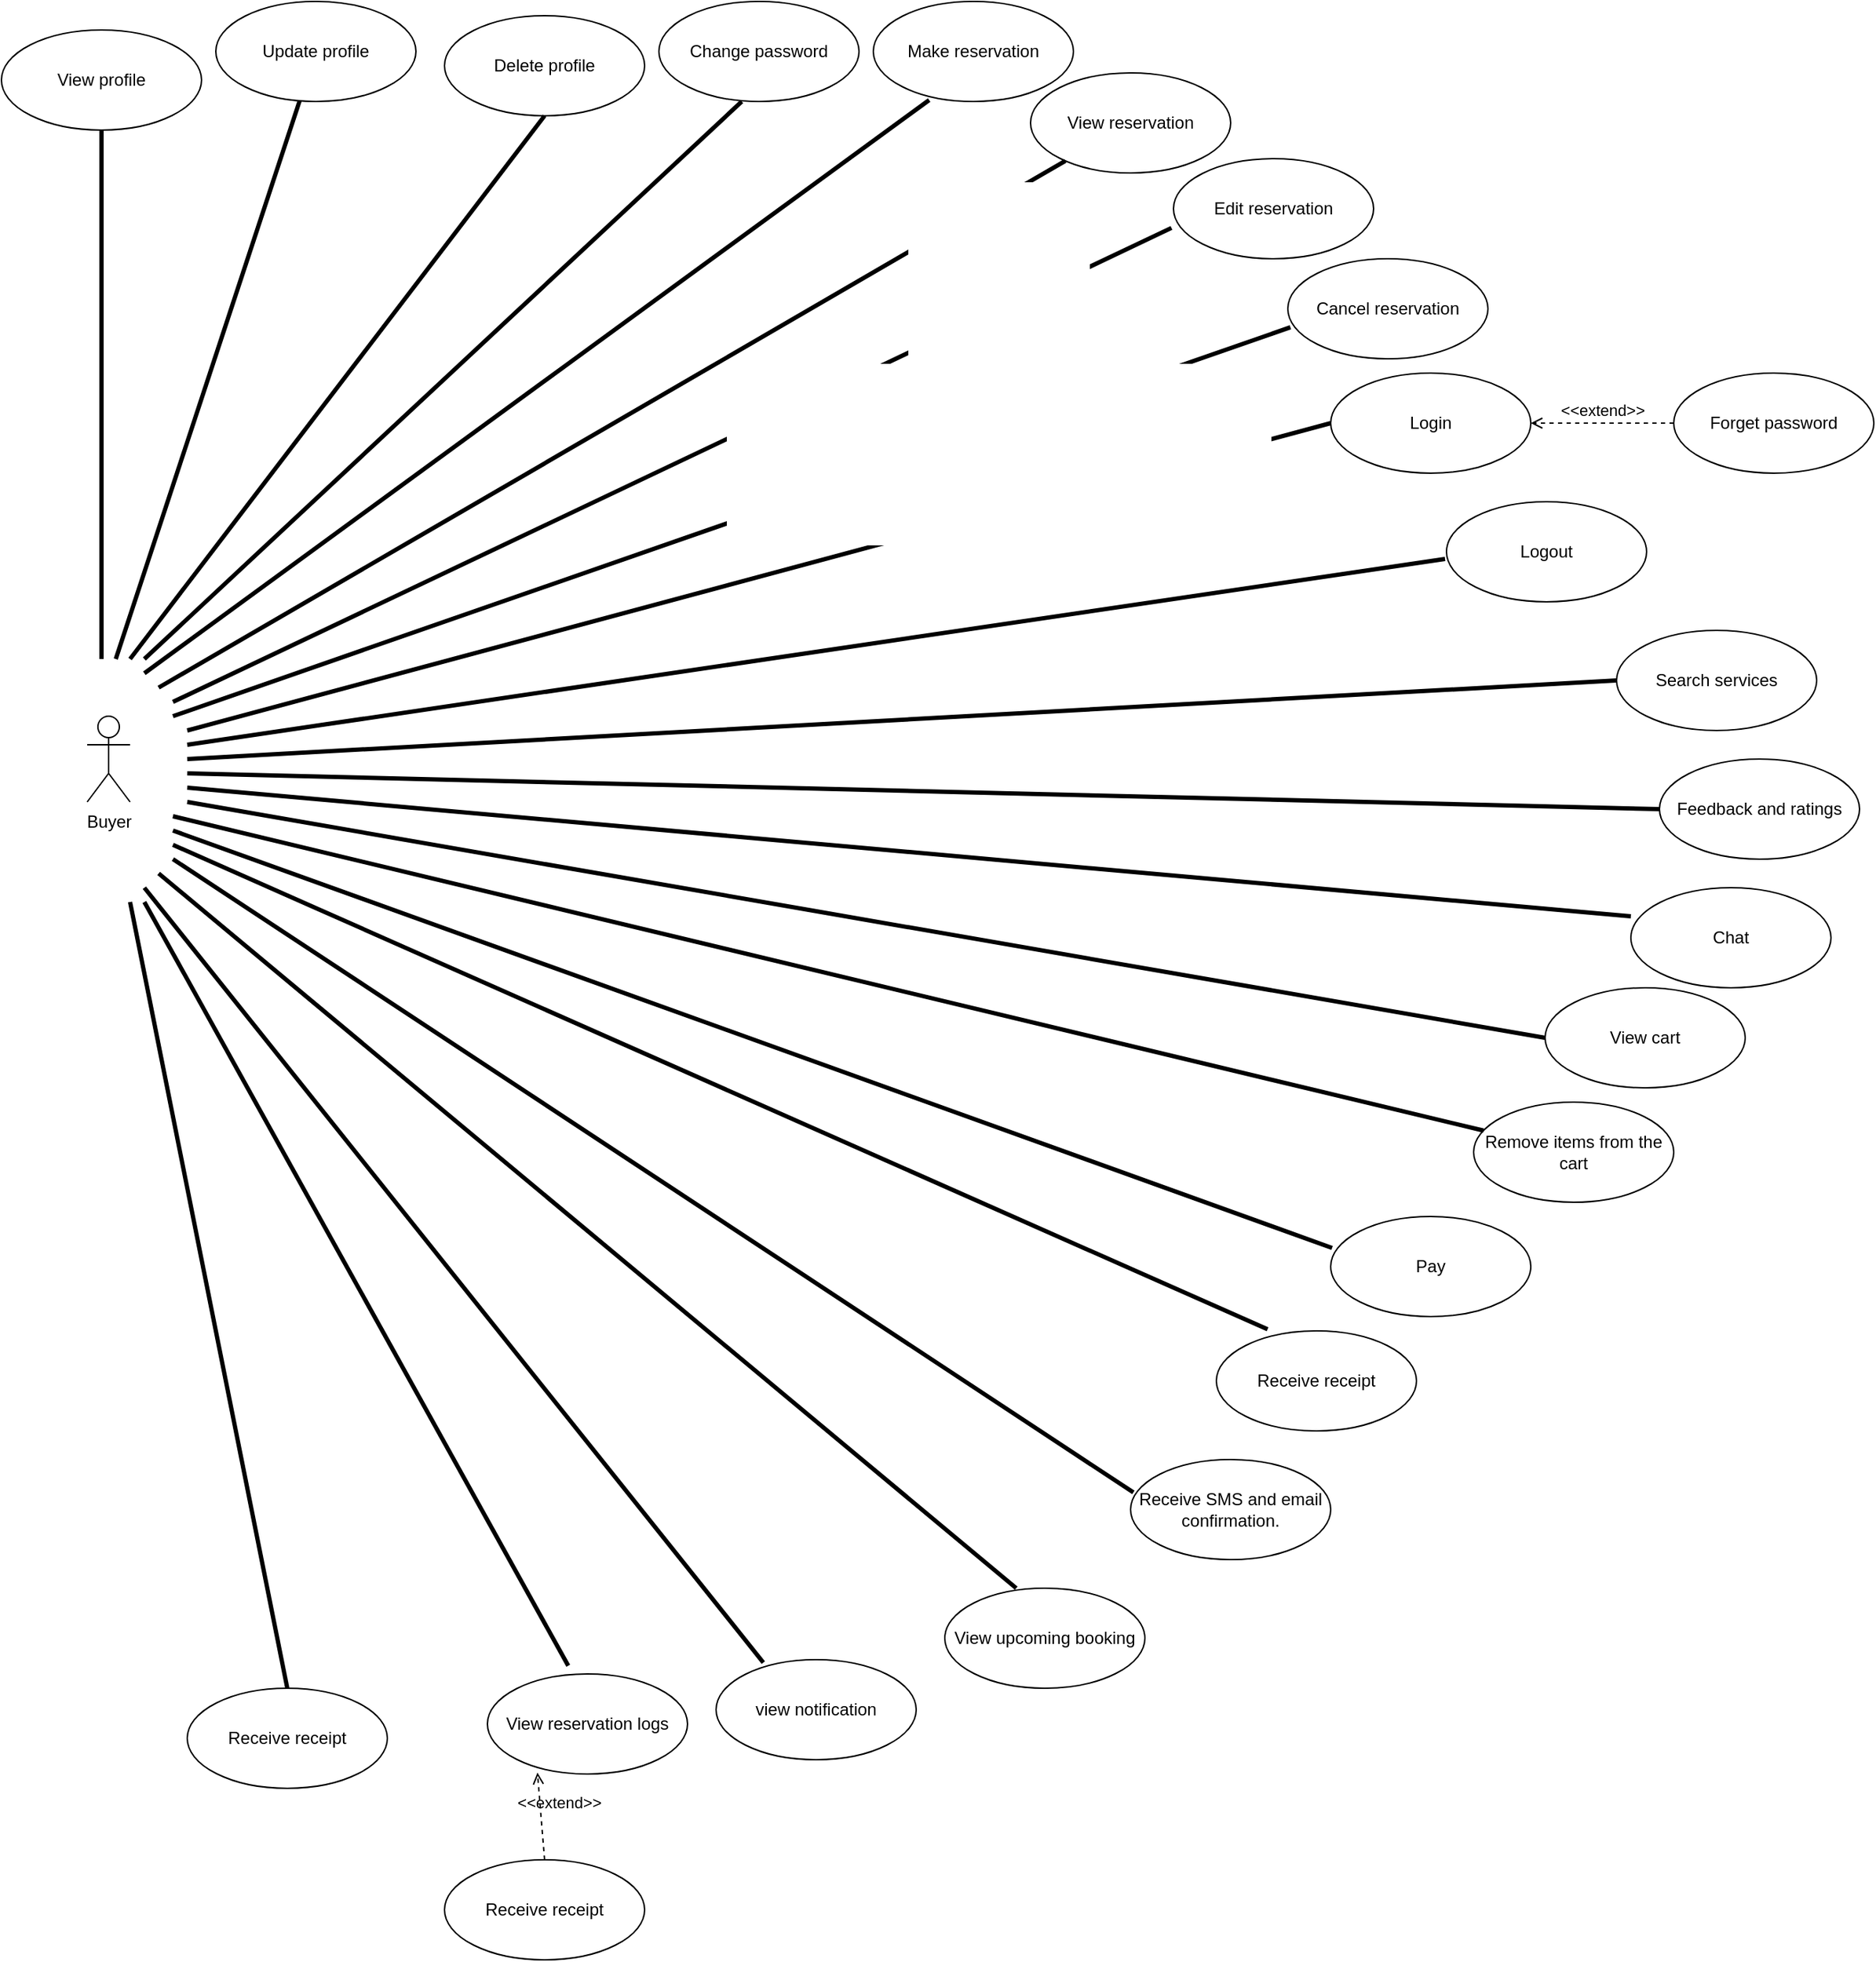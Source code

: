 <mxfile version="21.6.5" type="github">
  <diagram name="Page-1" id="cYzY0TI4jSmoXwNVxTaS">
    <mxGraphModel dx="954" dy="647" grid="1" gridSize="10" guides="1" tooltips="1" connect="1" arrows="1" fold="1" page="1" pageScale="1" pageWidth="1500" pageHeight="1454" math="0" shadow="0">
      <root>
        <mxCell id="0" />
        <mxCell id="1" parent="0" />
        <mxCell id="rHy2-PsUpPD8WBeYGM6z-2" value="Buyer" style="shape=umlActor;verticalLabelPosition=bottom;verticalAlign=top;html=1;" parent="1" vertex="1">
          <mxGeometry x="220" y="510" width="30" height="60" as="geometry" />
        </mxCell>
        <mxCell id="rHy2-PsUpPD8WBeYGM6z-3" value="View profile" style="ellipse;whiteSpace=wrap;html=1;" parent="1" vertex="1">
          <mxGeometry x="160" y="30" width="140" height="70" as="geometry" />
        </mxCell>
        <mxCell id="rHy2-PsUpPD8WBeYGM6z-4" value="Update profile" style="ellipse;whiteSpace=wrap;html=1;" parent="1" vertex="1">
          <mxGeometry x="310" y="10" width="140" height="70" as="geometry" />
        </mxCell>
        <mxCell id="rHy2-PsUpPD8WBeYGM6z-5" value="Delete profile" style="ellipse;whiteSpace=wrap;html=1;" parent="1" vertex="1">
          <mxGeometry x="470" y="20" width="140" height="70" as="geometry" />
        </mxCell>
        <mxCell id="rHy2-PsUpPD8WBeYGM6z-6" value="Make reservation" style="ellipse;whiteSpace=wrap;html=1;" parent="1" vertex="1">
          <mxGeometry x="770" y="10" width="140" height="70" as="geometry" />
        </mxCell>
        <mxCell id="rHy2-PsUpPD8WBeYGM6z-7" value="View upcoming booking" style="ellipse;whiteSpace=wrap;html=1;" parent="1" vertex="1">
          <mxGeometry x="820" y="1120" width="140" height="70" as="geometry" />
        </mxCell>
        <mxCell id="rHy2-PsUpPD8WBeYGM6z-8" value="Cancel reservation" style="ellipse;whiteSpace=wrap;html=1;" parent="1" vertex="1">
          <mxGeometry x="1060" y="190" width="140" height="70" as="geometry" />
        </mxCell>
        <mxCell id="rHy2-PsUpPD8WBeYGM6z-9" value="View reservation" style="ellipse;whiteSpace=wrap;html=1;" parent="1" vertex="1">
          <mxGeometry x="880" y="60" width="140" height="70" as="geometry" />
        </mxCell>
        <mxCell id="rHy2-PsUpPD8WBeYGM6z-10" value="Edit reservation" style="ellipse;whiteSpace=wrap;html=1;" parent="1" vertex="1">
          <mxGeometry x="980" y="120" width="140" height="70" as="geometry" />
        </mxCell>
        <mxCell id="rHy2-PsUpPD8WBeYGM6z-11" value="Search services&lt;br&gt;" style="ellipse;whiteSpace=wrap;html=1;" parent="1" vertex="1">
          <mxGeometry x="1290" y="450" width="140" height="70" as="geometry" />
        </mxCell>
        <mxCell id="rHy2-PsUpPD8WBeYGM6z-12" value="View reservation logs" style="ellipse;whiteSpace=wrap;html=1;" parent="1" vertex="1">
          <mxGeometry x="500" y="1180" width="140" height="70" as="geometry" />
        </mxCell>
        <mxCell id="rHy2-PsUpPD8WBeYGM6z-14" value="Pay" style="ellipse;whiteSpace=wrap;html=1;" parent="1" vertex="1">
          <mxGeometry x="1090" y="860" width="140" height="70" as="geometry" />
        </mxCell>
        <mxCell id="rHy2-PsUpPD8WBeYGM6z-15" value="view notification&lt;br&gt;" style="ellipse;whiteSpace=wrap;html=1;" parent="1" vertex="1">
          <mxGeometry x="660" y="1170" width="140" height="70" as="geometry" />
        </mxCell>
        <mxCell id="rHy2-PsUpPD8WBeYGM6z-16" value="Feedback and ratings&lt;br&gt;" style="ellipse;whiteSpace=wrap;html=1;" parent="1" vertex="1">
          <mxGeometry x="1320" y="540" width="140" height="70" as="geometry" />
        </mxCell>
        <mxCell id="rHy2-PsUpPD8WBeYGM6z-18" value="Logout" style="ellipse;whiteSpace=wrap;html=1;" parent="1" vertex="1">
          <mxGeometry x="1171" y="360" width="140" height="70" as="geometry" />
        </mxCell>
        <mxCell id="rHy2-PsUpPD8WBeYGM6z-19" value="Chat" style="ellipse;whiteSpace=wrap;html=1;" parent="1" vertex="1">
          <mxGeometry x="1300" y="630" width="140" height="70" as="geometry" />
        </mxCell>
        <mxCell id="rHy2-PsUpPD8WBeYGM6z-20" value="Login" style="ellipse;whiteSpace=wrap;html=1;" parent="1" vertex="1">
          <mxGeometry x="1090" y="270" width="140" height="70" as="geometry" />
        </mxCell>
        <mxCell id="rHy2-PsUpPD8WBeYGM6z-26" value="Forget password&lt;br&gt;" style="ellipse;whiteSpace=wrap;html=1;" parent="1" vertex="1">
          <mxGeometry x="1330" y="270" width="140" height="70" as="geometry" />
        </mxCell>
        <mxCell id="rHy2-PsUpPD8WBeYGM6z-29" value="Receive receipt&lt;br&gt;" style="ellipse;whiteSpace=wrap;html=1;" parent="1" vertex="1">
          <mxGeometry x="1010" y="940" width="140" height="70" as="geometry" />
        </mxCell>
        <mxCell id="rHy2-PsUpPD8WBeYGM6z-30" value="View cart" style="ellipse;whiteSpace=wrap;html=1;" parent="1" vertex="1">
          <mxGeometry x="1240" y="700" width="140" height="70" as="geometry" />
        </mxCell>
        <mxCell id="rHy2-PsUpPD8WBeYGM6z-33" value="Remove items from the cart" style="ellipse;whiteSpace=wrap;html=1;" parent="1" vertex="1">
          <mxGeometry x="1190" y="780" width="140" height="70" as="geometry" />
        </mxCell>
        <mxCell id="rHy2-PsUpPD8WBeYGM6z-47" value="" style="endArrow=none;startArrow=none;endFill=0;startFill=0;endSize=8;html=1;verticalAlign=bottom;labelBackgroundColor=none;strokeWidth=3;rounded=0;entryX=0.5;entryY=1;entryDx=0;entryDy=0;" parent="1" target="rHy2-PsUpPD8WBeYGM6z-3" edge="1">
          <mxGeometry width="160" relative="1" as="geometry">
            <mxPoint x="230" y="470" as="sourcePoint" />
            <mxPoint x="350" y="304.47" as="targetPoint" />
          </mxGeometry>
        </mxCell>
        <mxCell id="rHy2-PsUpPD8WBeYGM6z-48" value="" style="endArrow=none;startArrow=none;endFill=0;startFill=0;endSize=8;html=1;verticalAlign=bottom;labelBackgroundColor=none;strokeWidth=3;rounded=0;" parent="1" target="rHy2-PsUpPD8WBeYGM6z-4" edge="1">
          <mxGeometry width="160" relative="1" as="geometry">
            <mxPoint x="240" y="470" as="sourcePoint" />
            <mxPoint x="410" y="80" as="targetPoint" />
          </mxGeometry>
        </mxCell>
        <mxCell id="rHy2-PsUpPD8WBeYGM6z-50" value="" style="endArrow=none;startArrow=none;endFill=0;startFill=0;endSize=8;html=1;verticalAlign=bottom;labelBackgroundColor=none;strokeWidth=3;rounded=0;entryX=0.5;entryY=1;entryDx=0;entryDy=0;" parent="1" target="rHy2-PsUpPD8WBeYGM6z-5" edge="1">
          <mxGeometry width="160" relative="1" as="geometry">
            <mxPoint x="250" y="470" as="sourcePoint" />
            <mxPoint x="710" y="320" as="targetPoint" />
          </mxGeometry>
        </mxCell>
        <mxCell id="rHy2-PsUpPD8WBeYGM6z-51" value="" style="endArrow=none;startArrow=none;endFill=0;startFill=0;endSize=8;html=1;verticalAlign=bottom;labelBackgroundColor=none;strokeWidth=3;rounded=0;entryX=0.279;entryY=0.986;entryDx=0;entryDy=0;entryPerimeter=0;" parent="1" edge="1" target="rHy2-PsUpPD8WBeYGM6z-6">
          <mxGeometry width="160" relative="1" as="geometry">
            <mxPoint x="260" y="480" as="sourcePoint" />
            <mxPoint x="720" y="80" as="targetPoint" />
          </mxGeometry>
        </mxCell>
        <mxCell id="rHy2-PsUpPD8WBeYGM6z-52" value="" style="endArrow=none;startArrow=none;endFill=0;startFill=0;endSize=8;html=1;verticalAlign=bottom;labelBackgroundColor=none;strokeWidth=3;rounded=0;" parent="1" target="rHy2-PsUpPD8WBeYGM6z-9" edge="1">
          <mxGeometry width="160" relative="1" as="geometry">
            <mxPoint x="270" y="490" as="sourcePoint" />
            <mxPoint x="710" y="320" as="targetPoint" />
          </mxGeometry>
        </mxCell>
        <mxCell id="rHy2-PsUpPD8WBeYGM6z-53" value="" style="endArrow=none;startArrow=none;endFill=0;startFill=0;endSize=8;html=1;verticalAlign=bottom;labelBackgroundColor=none;strokeWidth=3;rounded=0;entryX=-0.01;entryY=0.692;entryDx=0;entryDy=0;entryPerimeter=0;" parent="1" target="rHy2-PsUpPD8WBeYGM6z-10" edge="1">
          <mxGeometry width="160" relative="1" as="geometry">
            <mxPoint x="280" y="500" as="sourcePoint" />
            <mxPoint x="710" y="320" as="targetPoint" />
          </mxGeometry>
        </mxCell>
        <mxCell id="rHy2-PsUpPD8WBeYGM6z-54" value="" style="endArrow=none;startArrow=none;endFill=0;startFill=0;endSize=8;html=1;verticalAlign=bottom;labelBackgroundColor=none;strokeWidth=3;rounded=0;entryX=0.013;entryY=0.685;entryDx=0;entryDy=0;entryPerimeter=0;" parent="1" target="rHy2-PsUpPD8WBeYGM6z-8" edge="1">
          <mxGeometry width="160" relative="1" as="geometry">
            <mxPoint x="280" y="510" as="sourcePoint" />
            <mxPoint x="780" y="450" as="targetPoint" />
          </mxGeometry>
        </mxCell>
        <mxCell id="rHy2-PsUpPD8WBeYGM6z-55" value="" style="endArrow=none;startArrow=none;endFill=0;startFill=0;endSize=8;html=1;verticalAlign=bottom;labelBackgroundColor=none;strokeWidth=3;rounded=0;entryX=0;entryY=0.5;entryDx=0;entryDy=0;" parent="1" target="rHy2-PsUpPD8WBeYGM6z-20" edge="1">
          <mxGeometry width="160" relative="1" as="geometry">
            <mxPoint x="290" y="520" as="sourcePoint" />
            <mxPoint x="780" y="490" as="targetPoint" />
          </mxGeometry>
        </mxCell>
        <mxCell id="rHy2-PsUpPD8WBeYGM6z-56" value="" style="endArrow=none;startArrow=none;endFill=0;startFill=0;endSize=8;html=1;verticalAlign=bottom;labelBackgroundColor=none;strokeWidth=3;rounded=0;" parent="1" edge="1">
          <mxGeometry width="160" relative="1" as="geometry">
            <mxPoint x="290" y="530" as="sourcePoint" />
            <mxPoint x="1170" y="400" as="targetPoint" />
          </mxGeometry>
        </mxCell>
        <mxCell id="rHy2-PsUpPD8WBeYGM6z-57" value="" style="endArrow=none;startArrow=none;endFill=0;startFill=0;endSize=8;html=1;verticalAlign=bottom;labelBackgroundColor=none;strokeWidth=3;rounded=0;entryX=0;entryY=0.5;entryDx=0;entryDy=0;" parent="1" target="rHy2-PsUpPD8WBeYGM6z-11" edge="1">
          <mxGeometry width="160" relative="1" as="geometry">
            <mxPoint x="290" y="540" as="sourcePoint" />
            <mxPoint x="920" y="600" as="targetPoint" />
          </mxGeometry>
        </mxCell>
        <mxCell id="rHy2-PsUpPD8WBeYGM6z-58" value="" style="endArrow=none;startArrow=none;endFill=0;startFill=0;endSize=8;html=1;verticalAlign=bottom;labelBackgroundColor=none;strokeWidth=3;rounded=0;entryX=0;entryY=0.5;entryDx=0;entryDy=0;" parent="1" target="rHy2-PsUpPD8WBeYGM6z-16" edge="1">
          <mxGeometry width="160" relative="1" as="geometry">
            <mxPoint x="290" y="550" as="sourcePoint" />
            <mxPoint x="920" y="600" as="targetPoint" />
          </mxGeometry>
        </mxCell>
        <mxCell id="rHy2-PsUpPD8WBeYGM6z-60" value="" style="endArrow=none;startArrow=none;endFill=0;startFill=0;endSize=8;html=1;verticalAlign=bottom;labelBackgroundColor=none;strokeWidth=3;rounded=0;entryX=0;entryY=0.286;entryDx=0;entryDy=0;entryPerimeter=0;" parent="1" target="rHy2-PsUpPD8WBeYGM6z-19" edge="1">
          <mxGeometry width="160" relative="1" as="geometry">
            <mxPoint x="290" y="560" as="sourcePoint" />
            <mxPoint x="920" y="610" as="targetPoint" />
          </mxGeometry>
        </mxCell>
        <mxCell id="rHy2-PsUpPD8WBeYGM6z-61" value="" style="endArrow=none;startArrow=none;endFill=0;startFill=0;endSize=8;html=1;verticalAlign=bottom;labelBackgroundColor=none;strokeWidth=3;rounded=0;entryX=0;entryY=0.5;entryDx=0;entryDy=0;" parent="1" edge="1" target="rHy2-PsUpPD8WBeYGM6z-30">
          <mxGeometry width="160" relative="1" as="geometry">
            <mxPoint x="290" y="570" as="sourcePoint" />
            <mxPoint x="1180" y="860" as="targetPoint" />
          </mxGeometry>
        </mxCell>
        <mxCell id="rHy2-PsUpPD8WBeYGM6z-63" value="" style="endArrow=none;startArrow=none;endFill=0;startFill=0;endSize=8;html=1;verticalAlign=bottom;labelBackgroundColor=none;strokeWidth=3;rounded=0;entryX=0.404;entryY=-0.082;entryDx=0;entryDy=0;entryPerimeter=0;" parent="1" target="rHy2-PsUpPD8WBeYGM6z-12" edge="1">
          <mxGeometry width="160" relative="1" as="geometry">
            <mxPoint x="260" y="640" as="sourcePoint" />
            <mxPoint x="920" y="780" as="targetPoint" />
          </mxGeometry>
        </mxCell>
        <mxCell id="rHy2-PsUpPD8WBeYGM6z-64" value="" style="endArrow=none;startArrow=none;endFill=0;startFill=0;endSize=8;html=1;verticalAlign=bottom;labelBackgroundColor=none;strokeWidth=3;rounded=0;entryX=0.256;entryY=-0.016;entryDx=0;entryDy=0;entryPerimeter=0;" parent="1" target="rHy2-PsUpPD8WBeYGM6z-29" edge="1">
          <mxGeometry width="160" relative="1" as="geometry">
            <mxPoint x="280" y="600" as="sourcePoint" />
            <mxPoint x="920" y="780" as="targetPoint" />
          </mxGeometry>
        </mxCell>
        <mxCell id="rHy2-PsUpPD8WBeYGM6z-65" value="" style="endArrow=none;startArrow=none;endFill=0;startFill=0;endSize=8;html=1;verticalAlign=bottom;labelBackgroundColor=none;strokeWidth=3;rounded=0;entryX=0.236;entryY=0.029;entryDx=0;entryDy=0;entryPerimeter=0;" parent="1" edge="1" target="rHy2-PsUpPD8WBeYGM6z-15">
          <mxGeometry width="160" relative="1" as="geometry">
            <mxPoint x="260" y="630" as="sourcePoint" />
            <mxPoint x="620" y="1180" as="targetPoint" />
          </mxGeometry>
        </mxCell>
        <mxCell id="rHy2-PsUpPD8WBeYGM6z-66" value="" style="endArrow=none;startArrow=none;endFill=0;startFill=0;endSize=8;html=1;verticalAlign=bottom;labelBackgroundColor=none;strokeWidth=3;rounded=0;entryX=0.357;entryY=0;entryDx=0;entryDy=0;entryPerimeter=0;" parent="1" target="rHy2-PsUpPD8WBeYGM6z-7" edge="1">
          <mxGeometry width="160" relative="1" as="geometry">
            <mxPoint x="270" y="620" as="sourcePoint" />
            <mxPoint x="920" y="780" as="targetPoint" />
          </mxGeometry>
        </mxCell>
        <mxCell id="rHy2-PsUpPD8WBeYGM6z-67" value="" style="endArrow=none;startArrow=none;endFill=0;startFill=0;endSize=8;html=1;verticalAlign=bottom;labelBackgroundColor=none;strokeWidth=3;rounded=0;entryX=0.007;entryY=0.314;entryDx=0;entryDy=0;entryPerimeter=0;" parent="1" edge="1" target="rHy2-PsUpPD8WBeYGM6z-14">
          <mxGeometry width="160" relative="1" as="geometry">
            <mxPoint x="280" y="590" as="sourcePoint" />
            <mxPoint x="830" y="1080" as="targetPoint" />
          </mxGeometry>
        </mxCell>
        <mxCell id="rHy2-PsUpPD8WBeYGM6z-68" value="" style="endArrow=none;startArrow=none;endFill=0;startFill=0;endSize=8;html=1;verticalAlign=bottom;labelBackgroundColor=none;strokeWidth=3;rounded=0;" parent="1" target="rHy2-PsUpPD8WBeYGM6z-33" edge="1">
          <mxGeometry width="160" relative="1" as="geometry">
            <mxPoint x="280" y="580" as="sourcePoint" />
            <mxPoint x="820" y="780" as="targetPoint" />
          </mxGeometry>
        </mxCell>
        <mxCell id="rHy2-PsUpPD8WBeYGM6z-73" value="&amp;lt;&amp;lt;extend&amp;gt;&amp;gt;" style="html=1;verticalAlign=bottom;labelBackgroundColor=none;endArrow=open;endFill=0;dashed=1;rounded=0;entryX=1;entryY=0.5;entryDx=0;entryDy=0;exitX=0;exitY=0.5;exitDx=0;exitDy=0;" parent="1" source="rHy2-PsUpPD8WBeYGM6z-26" target="rHy2-PsUpPD8WBeYGM6z-20" edge="1">
          <mxGeometry width="160" relative="1" as="geometry">
            <mxPoint x="1380" y="380" as="sourcePoint" />
            <mxPoint x="1540" y="380" as="targetPoint" />
          </mxGeometry>
        </mxCell>
        <mxCell id="jctl6bhcNhYCzVgl7Rra-1" value="Change password&lt;br&gt;" style="ellipse;whiteSpace=wrap;html=1;" vertex="1" parent="1">
          <mxGeometry x="620" y="10" width="140" height="70" as="geometry" />
        </mxCell>
        <mxCell id="jctl6bhcNhYCzVgl7Rra-2" value="" style="endArrow=none;startArrow=none;endFill=0;startFill=0;endSize=8;html=1;verticalAlign=bottom;labelBackgroundColor=none;strokeWidth=3;rounded=0;entryX=0.414;entryY=1;entryDx=0;entryDy=0;entryPerimeter=0;" edge="1" parent="1" target="jctl6bhcNhYCzVgl7Rra-1">
          <mxGeometry width="160" relative="1" as="geometry">
            <mxPoint x="260" y="470" as="sourcePoint" />
            <mxPoint x="740" y="290" as="targetPoint" />
          </mxGeometry>
        </mxCell>
        <mxCell id="jctl6bhcNhYCzVgl7Rra-3" value="Receive SMS and email confirmation." style="ellipse;whiteSpace=wrap;html=1;" vertex="1" parent="1">
          <mxGeometry x="950" y="1030" width="140" height="70" as="geometry" />
        </mxCell>
        <mxCell id="jctl6bhcNhYCzVgl7Rra-4" value="" style="endArrow=none;startArrow=none;endFill=0;startFill=0;endSize=8;html=1;verticalAlign=bottom;labelBackgroundColor=none;strokeWidth=3;rounded=0;entryX=0.014;entryY=0.329;entryDx=0;entryDy=0;entryPerimeter=0;" edge="1" parent="1" target="jctl6bhcNhYCzVgl7Rra-3">
          <mxGeometry width="160" relative="1" as="geometry">
            <mxPoint x="280" y="610" as="sourcePoint" />
            <mxPoint x="910" y="1020" as="targetPoint" />
          </mxGeometry>
        </mxCell>
        <mxCell id="jctl6bhcNhYCzVgl7Rra-5" value="Receive receipt&lt;br&gt;" style="ellipse;whiteSpace=wrap;html=1;" vertex="1" parent="1">
          <mxGeometry x="470" y="1310" width="140" height="70" as="geometry" />
        </mxCell>
        <mxCell id="jctl6bhcNhYCzVgl7Rra-6" value="&amp;lt;&amp;lt;extend&amp;gt;&amp;gt;" style="html=1;verticalAlign=bottom;labelBackgroundColor=none;endArrow=open;endFill=0;dashed=1;rounded=0;exitX=0.5;exitY=0;exitDx=0;exitDy=0;entryX=0.25;entryY=0.986;entryDx=0;entryDy=0;entryPerimeter=0;" edge="1" parent="1" source="jctl6bhcNhYCzVgl7Rra-5" target="rHy2-PsUpPD8WBeYGM6z-12">
          <mxGeometry x="-0.049" y="-12" width="160" relative="1" as="geometry">
            <mxPoint x="590" y="1190" as="sourcePoint" />
            <mxPoint x="750" y="1190" as="targetPoint" />
            <mxPoint y="-1" as="offset" />
          </mxGeometry>
        </mxCell>
        <mxCell id="jctl6bhcNhYCzVgl7Rra-7" value="Receive receipt&lt;br&gt;" style="ellipse;whiteSpace=wrap;html=1;" vertex="1" parent="1">
          <mxGeometry x="290" y="1190" width="140" height="70" as="geometry" />
        </mxCell>
        <mxCell id="jctl6bhcNhYCzVgl7Rra-8" value="" style="endArrow=none;startArrow=none;endFill=0;startFill=0;endSize=8;html=1;verticalAlign=bottom;labelBackgroundColor=none;strokeWidth=3;rounded=0;exitX=0.5;exitY=0;exitDx=0;exitDy=0;" edge="1" parent="1" source="jctl6bhcNhYCzVgl7Rra-7">
          <mxGeometry width="160" relative="1" as="geometry">
            <mxPoint x="740" y="920" as="sourcePoint" />
            <mxPoint x="250" y="640" as="targetPoint" />
          </mxGeometry>
        </mxCell>
      </root>
    </mxGraphModel>
  </diagram>
</mxfile>

